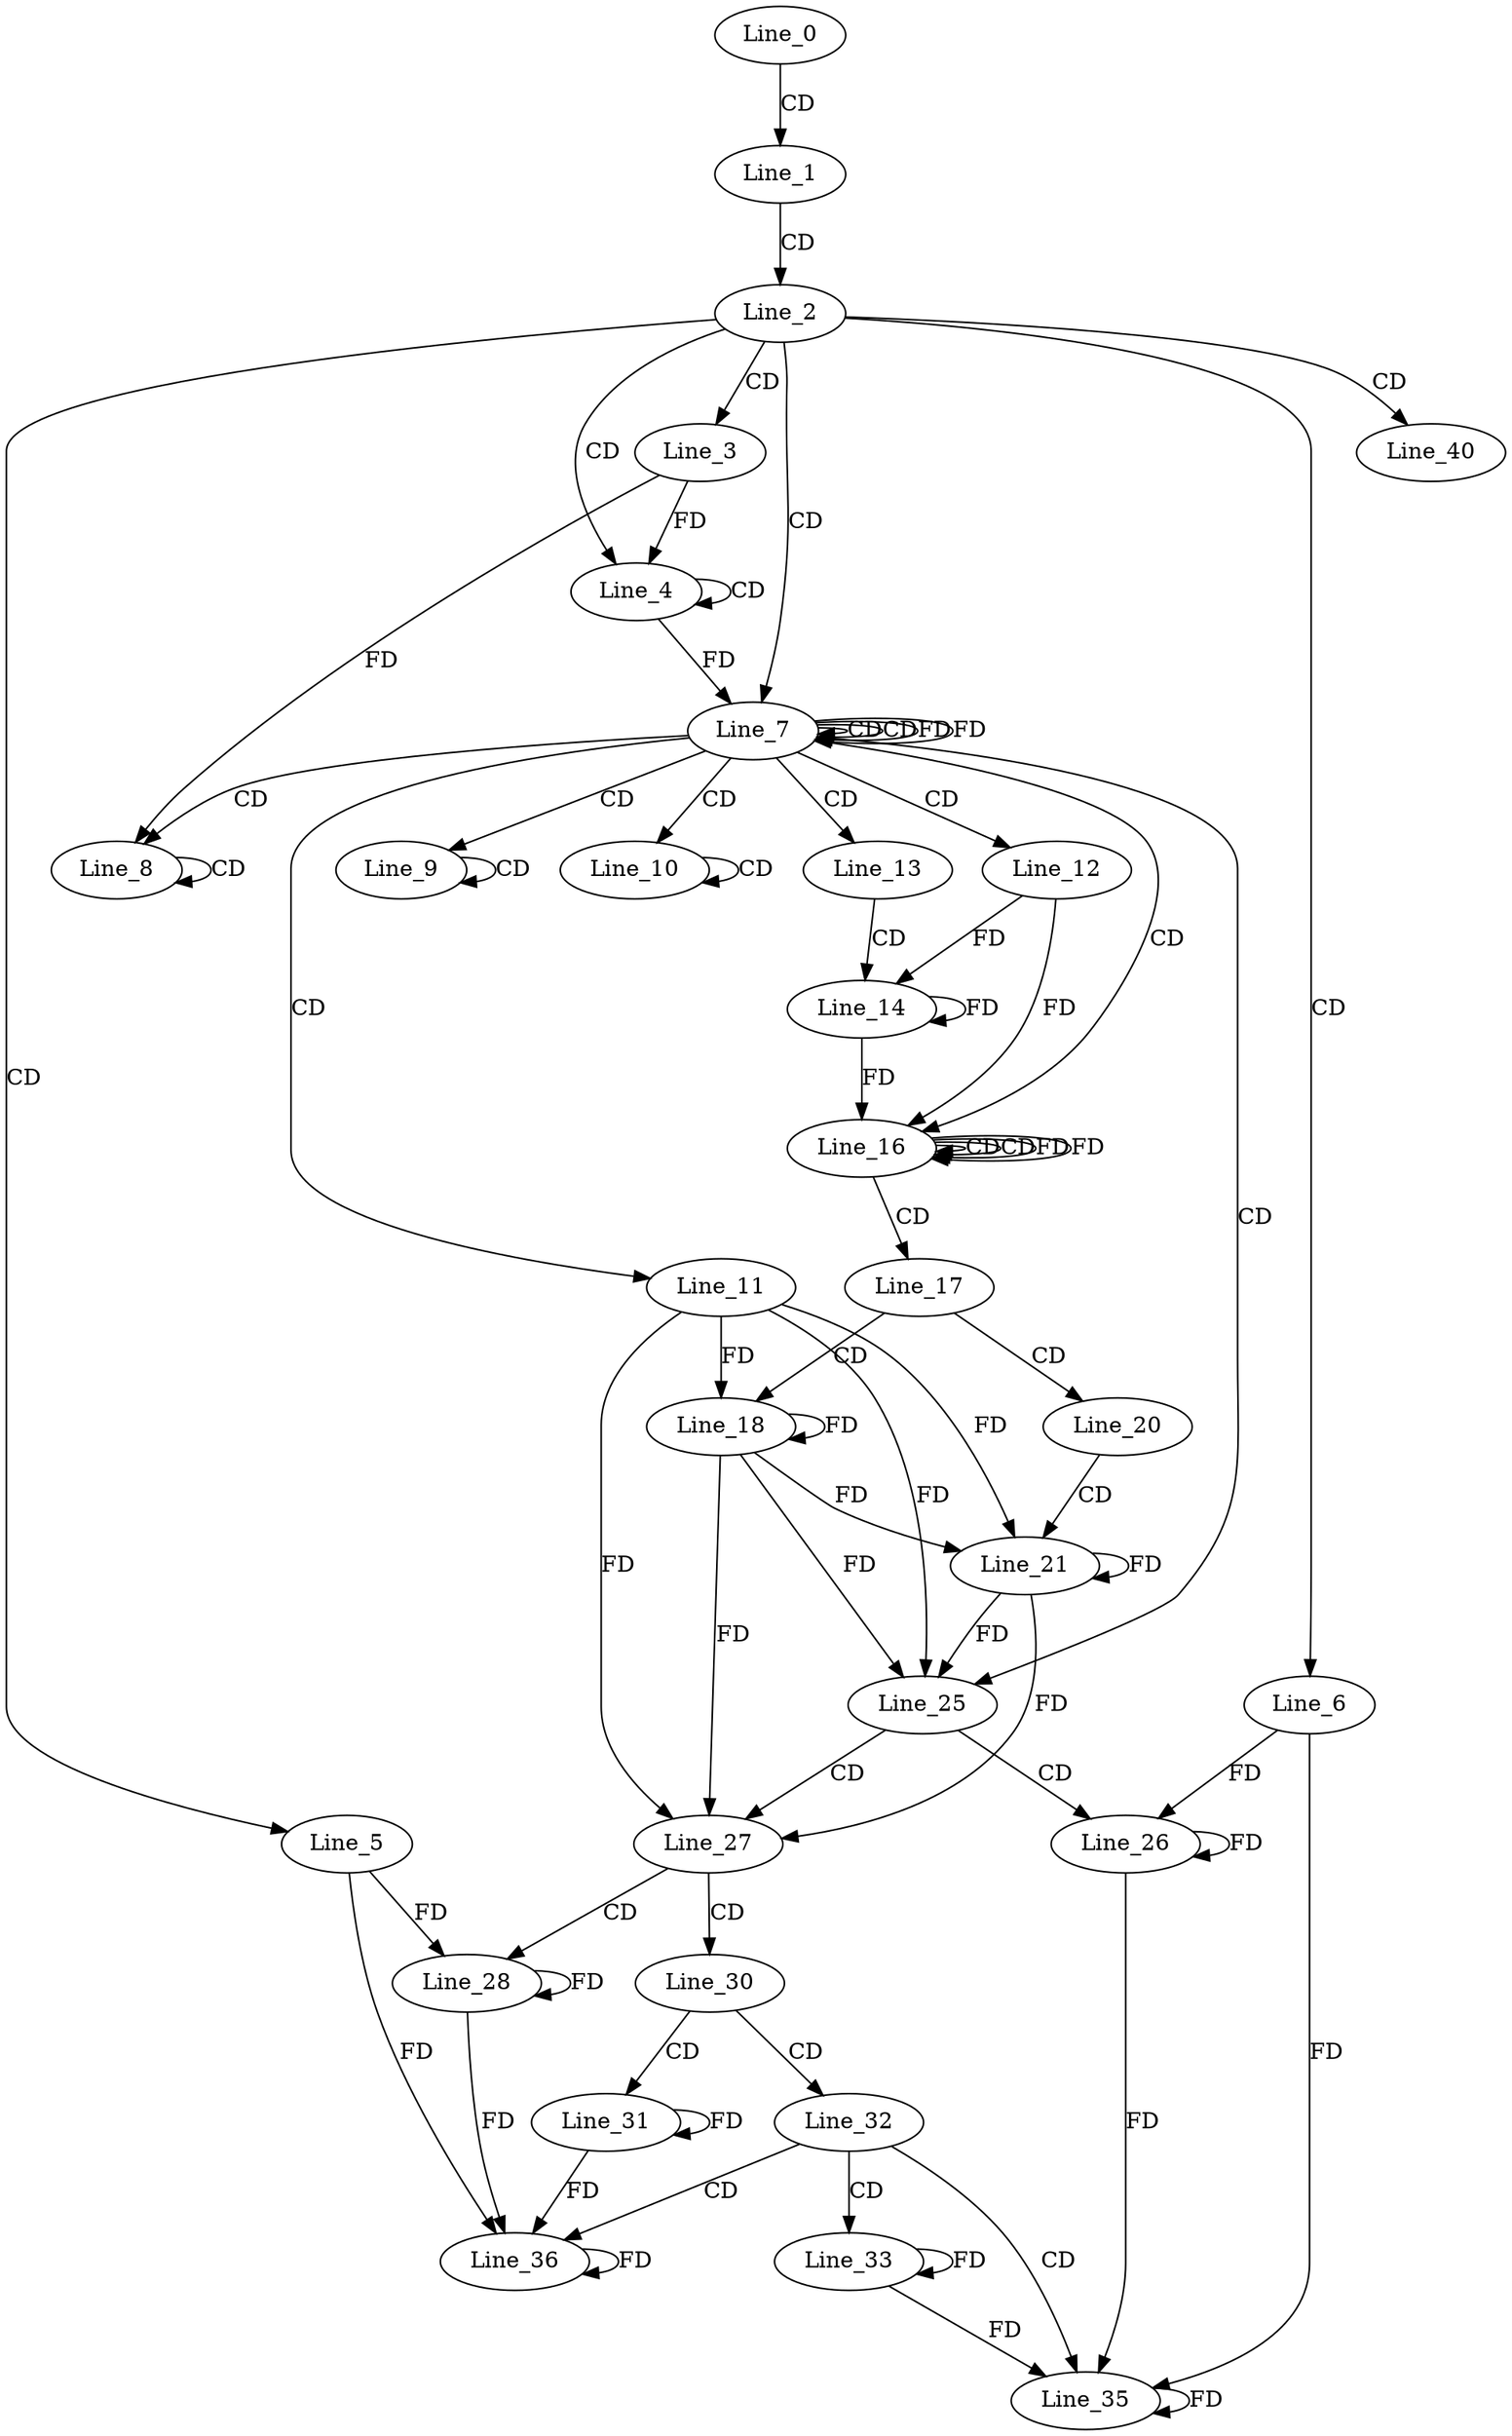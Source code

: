 digraph G {
  Line_0;
  Line_1;
  Line_2;
  Line_3;
  Line_4;
  Line_4;
  Line_4;
  Line_5;
  Line_6;
  Line_7;
  Line_7;
  Line_7;
  Line_8;
  Line_8;
  Line_8;
  Line_9;
  Line_9;
  Line_10;
  Line_10;
  Line_11;
  Line_12;
  Line_13;
  Line_14;
  Line_16;
  Line_16;
  Line_16;
  Line_17;
  Line_18;
  Line_20;
  Line_21;
  Line_25;
  Line_26;
  Line_27;
  Line_28;
  Line_30;
  Line_31;
  Line_32;
  Line_33;
  Line_35;
  Line_36;
  Line_40;
  Line_0 -> Line_1 [ label="CD" ];
  Line_1 -> Line_2 [ label="CD" ];
  Line_2 -> Line_3 [ label="CD" ];
  Line_2 -> Line_4 [ label="CD" ];
  Line_4 -> Line_4 [ label="CD" ];
  Line_3 -> Line_4 [ label="FD" ];
  Line_2 -> Line_5 [ label="CD" ];
  Line_2 -> Line_6 [ label="CD" ];
  Line_2 -> Line_7 [ label="CD" ];
  Line_7 -> Line_7 [ label="CD" ];
  Line_4 -> Line_7 [ label="FD" ];
  Line_7 -> Line_7 [ label="CD" ];
  Line_7 -> Line_7 [ label="FD" ];
  Line_7 -> Line_8 [ label="CD" ];
  Line_8 -> Line_8 [ label="CD" ];
  Line_3 -> Line_8 [ label="FD" ];
  Line_7 -> Line_9 [ label="CD" ];
  Line_9 -> Line_9 [ label="CD" ];
  Line_7 -> Line_10 [ label="CD" ];
  Line_10 -> Line_10 [ label="CD" ];
  Line_7 -> Line_11 [ label="CD" ];
  Line_7 -> Line_12 [ label="CD" ];
  Line_7 -> Line_13 [ label="CD" ];
  Line_13 -> Line_14 [ label="CD" ];
  Line_12 -> Line_14 [ label="FD" ];
  Line_14 -> Line_14 [ label="FD" ];
  Line_7 -> Line_16 [ label="CD" ];
  Line_16 -> Line_16 [ label="CD" ];
  Line_12 -> Line_16 [ label="FD" ];
  Line_14 -> Line_16 [ label="FD" ];
  Line_16 -> Line_16 [ label="CD" ];
  Line_16 -> Line_16 [ label="FD" ];
  Line_16 -> Line_17 [ label="CD" ];
  Line_17 -> Line_18 [ label="CD" ];
  Line_18 -> Line_18 [ label="FD" ];
  Line_11 -> Line_18 [ label="FD" ];
  Line_17 -> Line_20 [ label="CD" ];
  Line_20 -> Line_21 [ label="CD" ];
  Line_18 -> Line_21 [ label="FD" ];
  Line_21 -> Line_21 [ label="FD" ];
  Line_11 -> Line_21 [ label="FD" ];
  Line_7 -> Line_25 [ label="CD" ];
  Line_18 -> Line_25 [ label="FD" ];
  Line_21 -> Line_25 [ label="FD" ];
  Line_11 -> Line_25 [ label="FD" ];
  Line_25 -> Line_26 [ label="CD" ];
  Line_26 -> Line_26 [ label="FD" ];
  Line_6 -> Line_26 [ label="FD" ];
  Line_25 -> Line_27 [ label="CD" ];
  Line_18 -> Line_27 [ label="FD" ];
  Line_21 -> Line_27 [ label="FD" ];
  Line_11 -> Line_27 [ label="FD" ];
  Line_27 -> Line_28 [ label="CD" ];
  Line_28 -> Line_28 [ label="FD" ];
  Line_5 -> Line_28 [ label="FD" ];
  Line_27 -> Line_30 [ label="CD" ];
  Line_30 -> Line_31 [ label="CD" ];
  Line_31 -> Line_31 [ label="FD" ];
  Line_30 -> Line_32 [ label="CD" ];
  Line_32 -> Line_33 [ label="CD" ];
  Line_33 -> Line_33 [ label="FD" ];
  Line_32 -> Line_35 [ label="CD" ];
  Line_26 -> Line_35 [ label="FD" ];
  Line_33 -> Line_35 [ label="FD" ];
  Line_35 -> Line_35 [ label="FD" ];
  Line_6 -> Line_35 [ label="FD" ];
  Line_32 -> Line_36 [ label="CD" ];
  Line_28 -> Line_36 [ label="FD" ];
  Line_31 -> Line_36 [ label="FD" ];
  Line_36 -> Line_36 [ label="FD" ];
  Line_5 -> Line_36 [ label="FD" ];
  Line_2 -> Line_40 [ label="CD" ];
  Line_7 -> Line_7 [ label="FD" ];
  Line_16 -> Line_16 [ label="FD" ];
}
